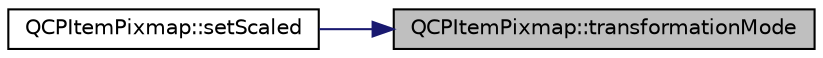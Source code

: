 digraph "QCPItemPixmap::transformationMode"
{
 // LATEX_PDF_SIZE
  edge [fontname="Helvetica",fontsize="10",labelfontname="Helvetica",labelfontsize="10"];
  node [fontname="Helvetica",fontsize="10",shape=record];
  rankdir="RL";
  Node1 [label="QCPItemPixmap::transformationMode",height=0.2,width=0.4,color="black", fillcolor="grey75", style="filled", fontcolor="black",tooltip=" "];
  Node1 -> Node2 [dir="back",color="midnightblue",fontsize="10",style="solid",fontname="Helvetica"];
  Node2 [label="QCPItemPixmap::setScaled",height=0.2,width=0.4,color="black", fillcolor="white", style="filled",URL="$classQCPItemPixmap.html#ab4d44529a1c6c8d37d0ea7560e042777",tooltip=" "];
}
